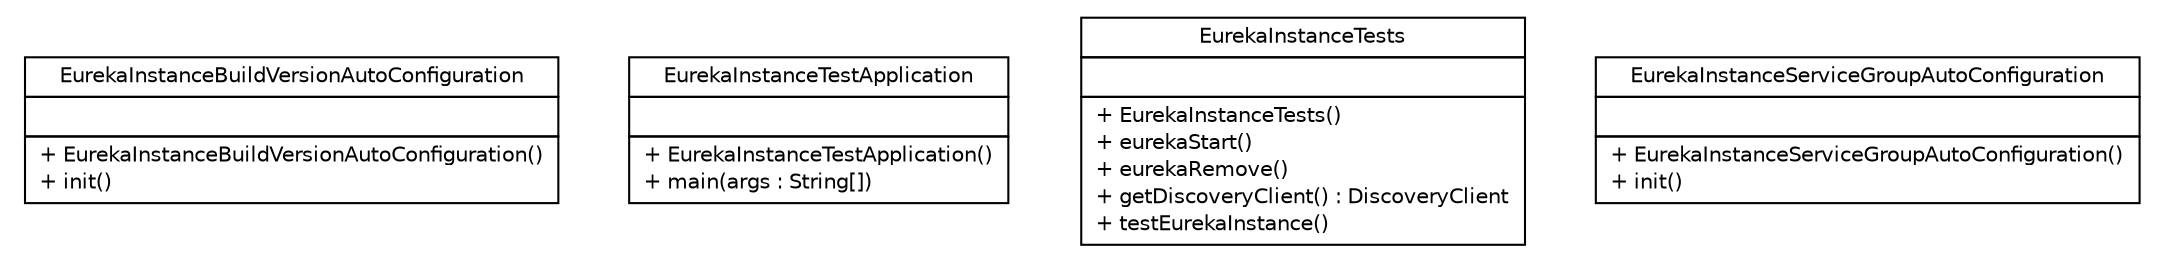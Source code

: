 #!/usr/local/bin/dot
#
# Class diagram 
# Generated by UMLGraph version R5_6-24-gf6e263 (http://www.umlgraph.org/)
#

digraph G {
	edge [fontname="Helvetica",fontsize=10,labelfontname="Helvetica",labelfontsize=10];
	node [fontname="Helvetica",fontsize=10,shape=plaintext];
	nodesep=0.25;
	ranksep=0.5;
	// cn.home1.cloud.netflix.eureka.client.EurekaInstanceBuildVersionAutoConfiguration
	c34 [label=<<table title="cn.home1.cloud.netflix.eureka.client.EurekaInstanceBuildVersionAutoConfiguration" border="0" cellborder="1" cellspacing="0" cellpadding="2" port="p" href="./EurekaInstanceBuildVersionAutoConfiguration.html">
		<tr><td><table border="0" cellspacing="0" cellpadding="1">
<tr><td align="center" balign="center"> EurekaInstanceBuildVersionAutoConfiguration </td></tr>
		</table></td></tr>
		<tr><td><table border="0" cellspacing="0" cellpadding="1">
<tr><td align="left" balign="left">  </td></tr>
		</table></td></tr>
		<tr><td><table border="0" cellspacing="0" cellpadding="1">
<tr><td align="left" balign="left"> + EurekaInstanceBuildVersionAutoConfiguration() </td></tr>
<tr><td align="left" balign="left"> + init() </td></tr>
		</table></td></tr>
		</table>>, URL="./EurekaInstanceBuildVersionAutoConfiguration.html", fontname="Helvetica", fontcolor="black", fontsize=10.0];
	// cn.home1.cloud.netflix.eureka.client.EurekaInstanceTestApplication
	c35 [label=<<table title="cn.home1.cloud.netflix.eureka.client.EurekaInstanceTestApplication" border="0" cellborder="1" cellspacing="0" cellpadding="2" port="p" href="./EurekaInstanceTestApplication.html">
		<tr><td><table border="0" cellspacing="0" cellpadding="1">
<tr><td align="center" balign="center"> EurekaInstanceTestApplication </td></tr>
		</table></td></tr>
		<tr><td><table border="0" cellspacing="0" cellpadding="1">
<tr><td align="left" balign="left">  </td></tr>
		</table></td></tr>
		<tr><td><table border="0" cellspacing="0" cellpadding="1">
<tr><td align="left" balign="left"> + EurekaInstanceTestApplication() </td></tr>
<tr><td align="left" balign="left"> + main(args : String[]) </td></tr>
		</table></td></tr>
		</table>>, URL="./EurekaInstanceTestApplication.html", fontname="Helvetica", fontcolor="black", fontsize=10.0];
	// cn.home1.cloud.netflix.eureka.client.EurekaInstanceTests
	c36 [label=<<table title="cn.home1.cloud.netflix.eureka.client.EurekaInstanceTests" border="0" cellborder="1" cellspacing="0" cellpadding="2" port="p" href="./EurekaInstanceTests.html">
		<tr><td><table border="0" cellspacing="0" cellpadding="1">
<tr><td align="center" balign="center"> EurekaInstanceTests </td></tr>
		</table></td></tr>
		<tr><td><table border="0" cellspacing="0" cellpadding="1">
<tr><td align="left" balign="left">  </td></tr>
		</table></td></tr>
		<tr><td><table border="0" cellspacing="0" cellpadding="1">
<tr><td align="left" balign="left"> + EurekaInstanceTests() </td></tr>
<tr><td align="left" balign="left"> + eurekaStart() </td></tr>
<tr><td align="left" balign="left"> + eurekaRemove() </td></tr>
<tr><td align="left" balign="left"> + getDiscoveryClient() : DiscoveryClient </td></tr>
<tr><td align="left" balign="left"> + testEurekaInstance() </td></tr>
		</table></td></tr>
		</table>>, URL="./EurekaInstanceTests.html", fontname="Helvetica", fontcolor="black", fontsize=10.0];
	// cn.home1.cloud.netflix.eureka.client.EurekaInstanceServiceGroupAutoConfiguration
	c37 [label=<<table title="cn.home1.cloud.netflix.eureka.client.EurekaInstanceServiceGroupAutoConfiguration" border="0" cellborder="1" cellspacing="0" cellpadding="2" port="p" href="./EurekaInstanceServiceGroupAutoConfiguration.html">
		<tr><td><table border="0" cellspacing="0" cellpadding="1">
<tr><td align="center" balign="center"> EurekaInstanceServiceGroupAutoConfiguration </td></tr>
		</table></td></tr>
		<tr><td><table border="0" cellspacing="0" cellpadding="1">
<tr><td align="left" balign="left">  </td></tr>
		</table></td></tr>
		<tr><td><table border="0" cellspacing="0" cellpadding="1">
<tr><td align="left" balign="left"> + EurekaInstanceServiceGroupAutoConfiguration() </td></tr>
<tr><td align="left" balign="left"> + init() </td></tr>
		</table></td></tr>
		</table>>, URL="./EurekaInstanceServiceGroupAutoConfiguration.html", fontname="Helvetica", fontcolor="black", fontsize=10.0];
}

